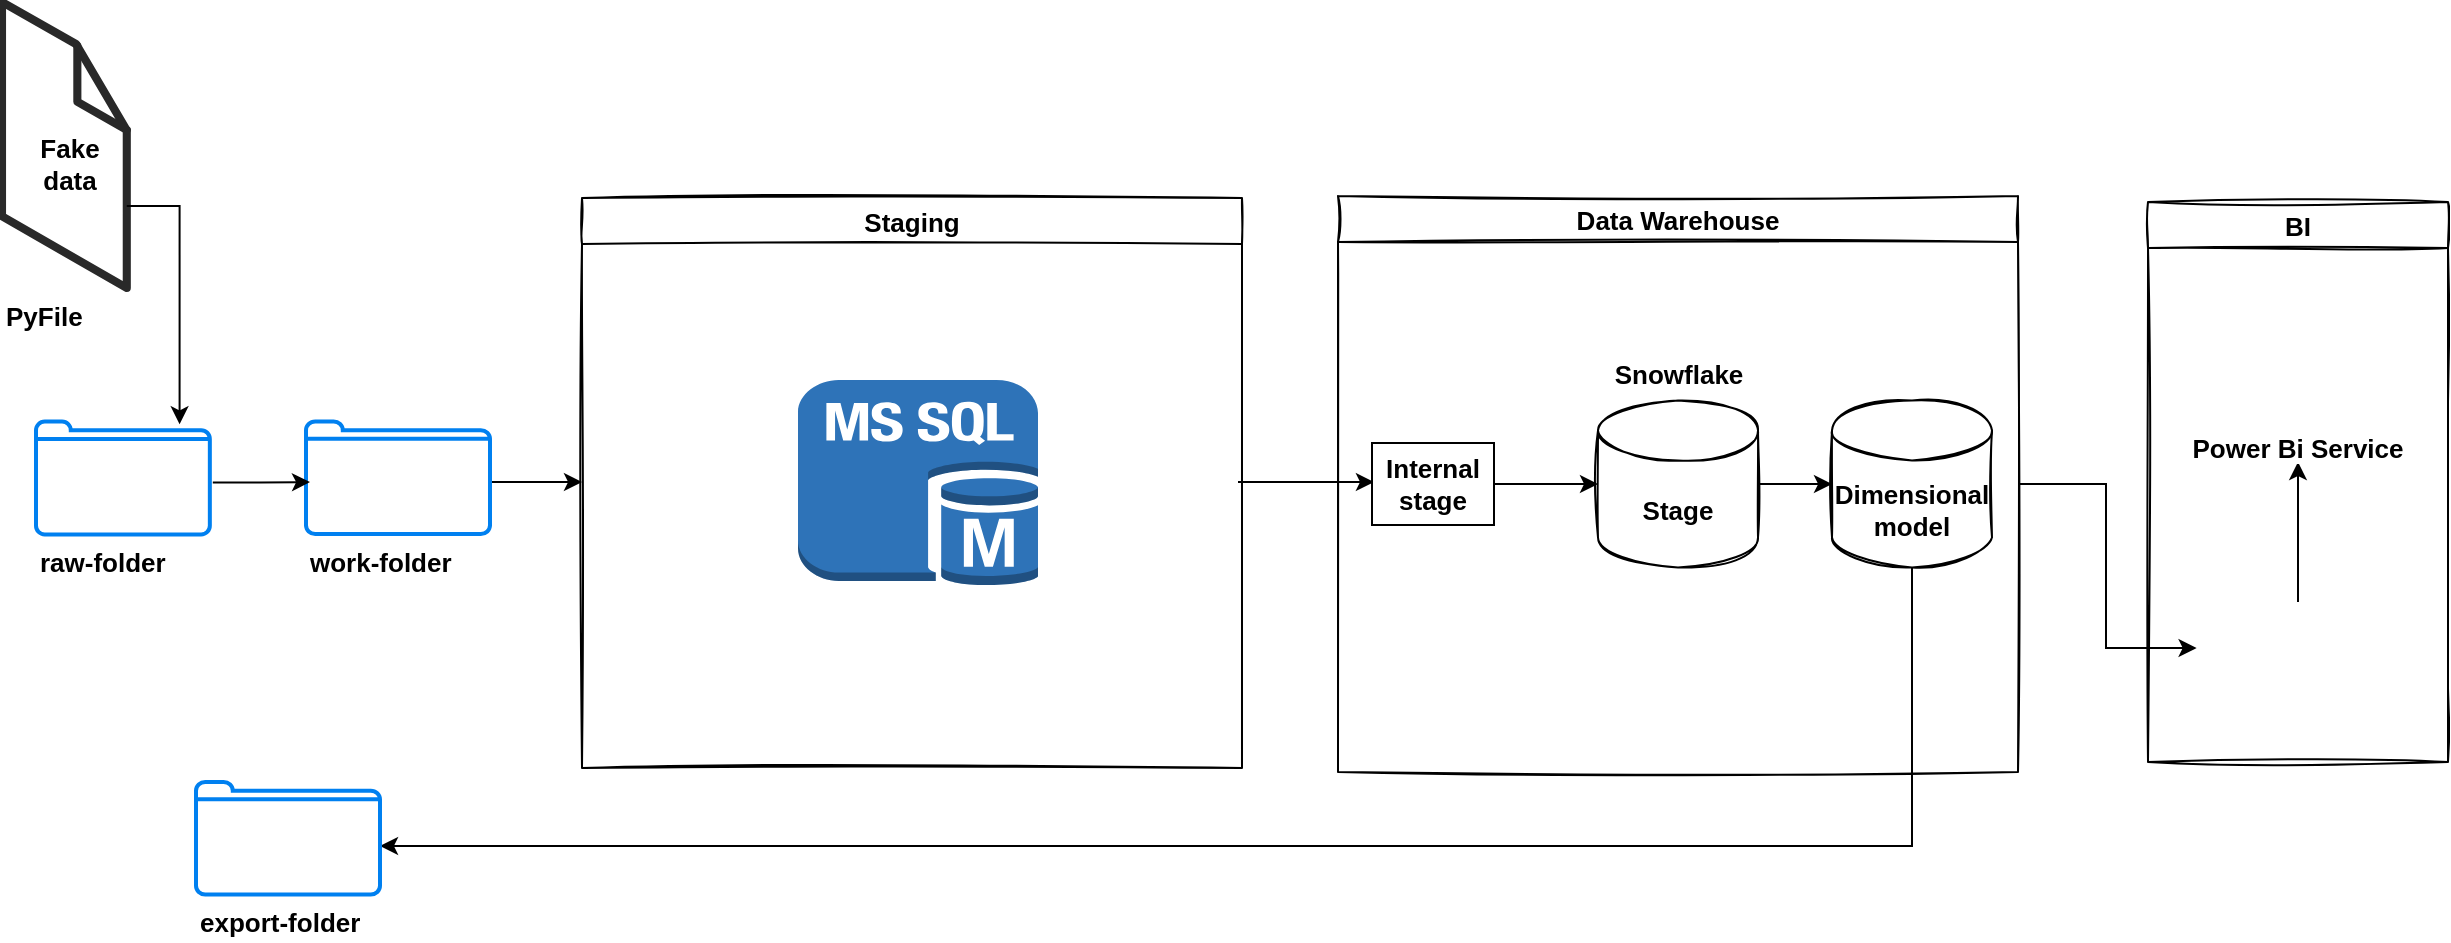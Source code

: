 <mxfile version="15.0.6" type="device" pages="2"><diagram id="dENaz6ImrjyekTZDpWiP" name="data-pipeline"><mxGraphModel dx="1283" dy="741" grid="0" gridSize="10" guides="1" tooltips="1" connect="1" arrows="1" fold="1" page="0" pageScale="1" pageWidth="850" pageHeight="1100" math="0" shadow="0"><root><mxCell id="0"/><mxCell id="1" parent="0"/><mxCell id="Mzzxjy7jzF-vHw1KmqbQ-9" value="Staging" style="swimlane;rounded=0;glass=0;sketch=1;fontSize=13;" parent="1" vertex="1"><mxGeometry x="429" y="278" width="330" height="285" as="geometry"/></mxCell><mxCell id="Mzzxjy7jzF-vHw1KmqbQ-3" value="" style="outlineConnect=0;dashed=0;verticalLabelPosition=bottom;verticalAlign=top;align=center;html=1;shape=mxgraph.aws3.ms_sql_instance;fillColor=#2E73B8;gradientColor=none;" parent="Mzzxjy7jzF-vHw1KmqbQ-9" vertex="1"><mxGeometry x="108" y="91" width="120" height="103" as="geometry"/></mxCell><mxCell id="_Gk4IE1_l70vvHgD0pDw-3" style="edgeStyle=orthogonalEdgeStyle;rounded=0;orthogonalLoop=1;jettySize=auto;html=1;" parent="Mzzxjy7jzF-vHw1KmqbQ-9" source="tfc18NWlPA2VXbHolN9N-1" edge="1"><mxGeometry relative="1" as="geometry"><mxPoint x="-14" y="142" as="sourcePoint"/><mxPoint y="142" as="targetPoint"/><Array as="points"><mxPoint x="-27" y="142"/><mxPoint x="-27" y="142"/></Array></mxGeometry></mxCell><mxCell id="Mzzxjy7jzF-vHw1KmqbQ-28" style="edgeStyle=orthogonalEdgeStyle;rounded=0;orthogonalLoop=1;jettySize=auto;html=1;entryX=0;entryY=0.5;entryDx=0;entryDy=0;exitX=1;exitY=0.5;exitDx=0;exitDy=0;" parent="1" source="Mzzxjy7jzF-vHw1KmqbQ-11" target="Mzzxjy7jzF-vHw1KmqbQ-27" edge="1"><mxGeometry relative="1" as="geometry"><Array as="points"><mxPoint x="1191" y="421"/><mxPoint x="1191" y="503"/></Array><mxPoint x="1060" y="500" as="targetPoint"/><mxPoint x="1255" y="679" as="sourcePoint"/></mxGeometry></mxCell><mxCell id="Mzzxjy7jzF-vHw1KmqbQ-11" value="Data Warehouse" style="swimlane;rounded=0;glass=0;sketch=1;fontSize=13;" parent="1" vertex="1"><mxGeometry x="807" y="277" width="340" height="288" as="geometry"/></mxCell><mxCell id="Mzzxjy7jzF-vHw1KmqbQ-12" value="Snowflake" style="shape=image;html=1;verticalAlign=top;verticalLabelPosition=bottom;labelBackgroundColor=#ffffff;imageAspect=0;aspect=fixed;image=https://cdn2.iconfinder.com/data/icons/free-color-outline-christmas/24/christmas-snow-snowflake-weather-winter-128.png;rounded=0;glass=0;sketch=1;fontStyle=1;fontSize=13;" parent="Mzzxjy7jzF-vHw1KmqbQ-11" vertex="1"><mxGeometry x="145" y="25" width="50" height="50" as="geometry"/></mxCell><mxCell id="Mzzxjy7jzF-vHw1KmqbQ-42" value="Dimensional model" style="shape=cylinder3;whiteSpace=wrap;html=1;boundedLbl=1;backgroundOutline=1;size=15;rounded=0;glass=0;sketch=1;fontSize=13;fontStyle=1" parent="Mzzxjy7jzF-vHw1KmqbQ-11" vertex="1"><mxGeometry x="247" y="102.25" width="80" height="83.5" as="geometry"/></mxCell><mxCell id="2TSU9g-TqxIvocp4-xEY-2" value="" style="endArrow=classic;html=1;entryX=0.016;entryY=0.476;entryDx=0;entryDy=0;entryPerimeter=0;" parent="Mzzxjy7jzF-vHw1KmqbQ-11" edge="1" target="PzhzmPESxFezaoahxB4v-6"><mxGeometry width="50" height="50" relative="1" as="geometry"><mxPoint x="-50" y="143" as="sourcePoint"/><mxPoint x="13" y="143" as="targetPoint"/></mxGeometry></mxCell><mxCell id="b3WFt4XIyFz0WtxgCHF2-3" value="" style="edgeStyle=orthogonalEdgeStyle;rounded=0;orthogonalLoop=1;jettySize=auto;html=1;entryX=0;entryY=0.5;entryDx=0;entryDy=0;entryPerimeter=0;" parent="Mzzxjy7jzF-vHw1KmqbQ-11" source="PzhzmPESxFezaoahxB4v-6" target="sjG7DmFxm75CwNj2aKd3-1" edge="1"><mxGeometry relative="1" as="geometry"><mxPoint x="122" y="144" as="targetPoint"/><Array as="points"><mxPoint x="104" y="144"/><mxPoint x="104" y="144"/></Array></mxGeometry></mxCell><mxCell id="PzhzmPESxFezaoahxB4v-6" value="Internal stage" style="rounded=0;whiteSpace=wrap;html=1;fontSize=13;fontStyle=1" parent="Mzzxjy7jzF-vHw1KmqbQ-11" vertex="1"><mxGeometry x="17" y="123.5" width="61" height="41" as="geometry"/></mxCell><mxCell id="sjG7DmFxm75CwNj2aKd3-2" value="" style="edgeStyle=orthogonalEdgeStyle;rounded=0;orthogonalLoop=1;jettySize=auto;html=1;" edge="1" parent="Mzzxjy7jzF-vHw1KmqbQ-11" source="sjG7DmFxm75CwNj2aKd3-1" target="Mzzxjy7jzF-vHw1KmqbQ-42"><mxGeometry relative="1" as="geometry"/></mxCell><mxCell id="sjG7DmFxm75CwNj2aKd3-1" value="Stage" style="shape=cylinder3;whiteSpace=wrap;html=1;boundedLbl=1;backgroundOutline=1;size=15;rounded=0;glass=0;sketch=1;fontSize=13;fontStyle=1" vertex="1" parent="Mzzxjy7jzF-vHw1KmqbQ-11"><mxGeometry x="130" y="102.25" width="80" height="83.5" as="geometry"/></mxCell><mxCell id="Mzzxjy7jzF-vHw1KmqbQ-44" value="BI" style="swimlane;rounded=0;glass=0;sketch=1;fontSize=13;fontStyle=1" parent="1" vertex="1"><mxGeometry x="1212" y="280" width="150" height="280" as="geometry"/></mxCell><mxCell id="Mzzxjy7jzF-vHw1KmqbQ-47" style="edgeStyle=orthogonalEdgeStyle;rounded=0;orthogonalLoop=1;jettySize=auto;html=1;" parent="Mzzxjy7jzF-vHw1KmqbQ-44" source="Mzzxjy7jzF-vHw1KmqbQ-27" edge="1"><mxGeometry relative="1" as="geometry"><mxPoint x="75" y="130" as="targetPoint"/><Array as="points"><mxPoint x="75" y="140"/><mxPoint x="75" y="140"/></Array></mxGeometry></mxCell><mxCell id="Mzzxjy7jzF-vHw1KmqbQ-27" value="" style="shape=image;verticalLabelPosition=bottom;labelBackgroundColor=#ffffff;verticalAlign=top;aspect=fixed;imageAspect=0;image=https://sereviso.com/wp-content/uploads/2018/06/power-bi-1.jpg;fontSize=13;fontStyle=1" parent="Mzzxjy7jzF-vHw1KmqbQ-44" vertex="1"><mxGeometry x="24.31" y="200" width="106.79" height="46" as="geometry"/></mxCell><mxCell id="Mzzxjy7jzF-vHw1KmqbQ-46" value="Power Bi Service" style="shape=image;verticalLabelPosition=bottom;labelBackgroundColor=#ffffff;verticalAlign=top;aspect=fixed;imageAspect=0;image=https://images.squarespace-cdn.com/content/v1/5dabbab8b6c1842bf803ac3c/1603849332264-DI52L7YIL0VXX3YOS6BF/power_bi_service.png;fontStyle=1;fontSize=13;" parent="Mzzxjy7jzF-vHw1KmqbQ-44" vertex="1"><mxGeometry x="24.31" y="50" width="101.38" height="59" as="geometry"/></mxCell><mxCell id="_Gk4IE1_l70vvHgD0pDw-6" value="PyFile" style="verticalLabelPosition=bottom;html=1;verticalAlign=top;strokeWidth=1;align=left;outlineConnect=0;dashed=0;outlineConnect=0;shape=mxgraph.aws3d.file;aspect=fixed;strokeColor=#292929;fontSize=13;fontStyle=1" parent="1" vertex="1"><mxGeometry x="139" y="180" width="62.39" height="143" as="geometry"/></mxCell><mxCell id="_Gk4IE1_l70vvHgD0pDw-8" value="Fake data" style="text;html=1;strokeColor=none;fillColor=none;align=center;verticalAlign=middle;whiteSpace=wrap;rounded=0;fontSize=13;fontStyle=1" parent="1" vertex="1"><mxGeometry x="153" y="251" width="40" height="20" as="geometry"/></mxCell><mxCell id="tfc18NWlPA2VXbHolN9N-1" value="work-folder" style="html=1;verticalLabelPosition=bottom;align=left;labelBackgroundColor=#ffffff;verticalAlign=top;strokeWidth=2;strokeColor=#0080F0;shadow=0;dashed=0;shape=mxgraph.ios7.icons.folder;fontSize=13;fontStyle=1" parent="1" vertex="1"><mxGeometry x="291" y="389.75" width="92" height="56.25" as="geometry"/></mxCell><mxCell id="LJcnorPxfOHYI43vEVRr-1" value="raw-folder" style="html=1;verticalLabelPosition=bottom;align=left;labelBackgroundColor=#ffffff;verticalAlign=top;strokeWidth=2;strokeColor=#0080F0;shadow=0;dashed=0;shape=mxgraph.ios7.icons.folder;fontSize=13;fontStyle=1" parent="1" vertex="1"><mxGeometry x="156" y="389.75" width="86.92" height="56.5" as="geometry"/></mxCell><mxCell id="LJcnorPxfOHYI43vEVRr-2" style="edgeStyle=orthogonalEdgeStyle;rounded=0;orthogonalLoop=1;jettySize=auto;html=1;exitX=1.017;exitY=0.54;exitDx=0;exitDy=0;exitPerimeter=0;" parent="1" source="LJcnorPxfOHYI43vEVRr-1" edge="1"><mxGeometry relative="1" as="geometry"><mxPoint x="566" y="133" as="sourcePoint"/><mxPoint x="293" y="420" as="targetPoint"/></mxGeometry></mxCell><mxCell id="LJcnorPxfOHYI43vEVRr-4" style="edgeStyle=orthogonalEdgeStyle;rounded=0;orthogonalLoop=1;jettySize=auto;html=1;entryX=0.826;entryY=0.025;entryDx=0;entryDy=0;entryPerimeter=0;" parent="1" source="_Gk4IE1_l70vvHgD0pDw-6" target="LJcnorPxfOHYI43vEVRr-1" edge="1"><mxGeometry relative="1" as="geometry"><mxPoint x="322" y="174" as="sourcePoint"/><mxPoint x="370.602" y="173.74" as="targetPoint"/><Array as="points"><mxPoint x="228" y="282"/></Array></mxGeometry></mxCell><mxCell id="b3WFt4XIyFz0WtxgCHF2-4" style="edgeStyle=orthogonalEdgeStyle;rounded=0;orthogonalLoop=1;jettySize=auto;html=1;" parent="1" source="Mzzxjy7jzF-vHw1KmqbQ-42" edge="1"><mxGeometry relative="1" as="geometry"><mxPoint x="328" y="602" as="targetPoint"/><Array as="points"><mxPoint x="1027" y="602"/><mxPoint x="328" y="602"/></Array></mxGeometry></mxCell><mxCell id="b3WFt4XIyFz0WtxgCHF2-5" value="export-folder" style="html=1;verticalLabelPosition=bottom;align=left;labelBackgroundColor=#ffffff;verticalAlign=top;strokeWidth=2;strokeColor=#0080F0;shadow=0;dashed=0;shape=mxgraph.ios7.icons.folder;fontSize=13;fontStyle=1" parent="1" vertex="1"><mxGeometry x="236" y="570" width="92" height="56.25" as="geometry"/></mxCell></root></mxGraphModel></diagram><diagram id="1Oy2b3UEj91rFwWN2j8O" name="data-state"><mxGraphModel dx="1056" dy="611" grid="1" gridSize="10" guides="1" tooltips="1" connect="1" arrows="1" fold="1" page="1" pageScale="1" pageWidth="850" pageHeight="1100" math="0" shadow="0"><root><mxCell id="JjxYdN48UUtYLLZxswHN-0"/><mxCell id="JjxYdN48UUtYLLZxswHN-1" parent="JjxYdN48UUtYLLZxswHN-0"/><mxCell id="MCWnTl7VxA7wRKekG7yr-2" value="working-folder" style="html=1;verticalLabelPosition=bottom;align=center;labelBackgroundColor=#ffffff;verticalAlign=top;strokeWidth=2;strokeColor=#0080F0;shadow=0;dashed=0;shape=mxgraph.ios7.icons.folder;" parent="JjxYdN48UUtYLLZxswHN-1" vertex="1"><mxGeometry x="120" y="384.5" width="30" height="19.5" as="geometry"/></mxCell><mxCell id="MCWnTl7VxA7wRKekG7yr-3" value="" style="outlineConnect=0;dashed=0;verticalLabelPosition=bottom;verticalAlign=top;align=center;html=1;shape=mxgraph.aws3.ms_sql_instance;fillColor=#2E73B8;gradientColor=none;" parent="JjxYdN48UUtYLLZxswHN-1" vertex="1"><mxGeometry x="270" y="320" width="60" height="64.5" as="geometry"/></mxCell><mxCell id="MCWnTl7VxA7wRKekG7yr-6" value="collect" style="swimlane;rounded=0;glass=0;sketch=1;" parent="JjxYdN48UUtYLLZxswHN-1" vertex="1"><mxGeometry x="50" y="240" width="200" height="270" as="geometry"/></mxCell><mxCell id="MCWnTl7VxA7wRKekG7yr-7" value="process" style="swimlane;rounded=0;glass=0;sketch=1;" parent="JjxYdN48UUtYLLZxswHN-1" vertex="1"><mxGeometry x="270" y="240" width="200" height="270" as="geometry"/></mxCell><mxCell id="MCWnTl7VxA7wRKekG7yr-10" value="" style="outlineConnect=0;dashed=0;verticalLabelPosition=bottom;verticalAlign=top;align=center;html=1;shape=mxgraph.aws3.ms_sql_instance;fillColor=#2E73B8;gradientColor=none;" parent="MCWnTl7VxA7wRKekG7yr-7" vertex="1"><mxGeometry x="60" y="144.5" width="60" height="64.5" as="geometry"/></mxCell><mxCell id="MCWnTl7VxA7wRKekG7yr-8" value="store" style="swimlane;rounded=0;glass=0;sketch=1;" parent="JjxYdN48UUtYLLZxswHN-1" vertex="1"><mxGeometry x="510" y="240" width="200" height="270" as="geometry"/></mxCell><mxCell id="MCWnTl7VxA7wRKekG7yr-9" value="serve" style="swimlane;rounded=0;glass=0;sketch=1;" parent="JjxYdN48UUtYLLZxswHN-1" vertex="1"><mxGeometry x="730" y="241.5" width="200" height="268.5" as="geometry"/></mxCell></root></mxGraphModel></diagram></mxfile>